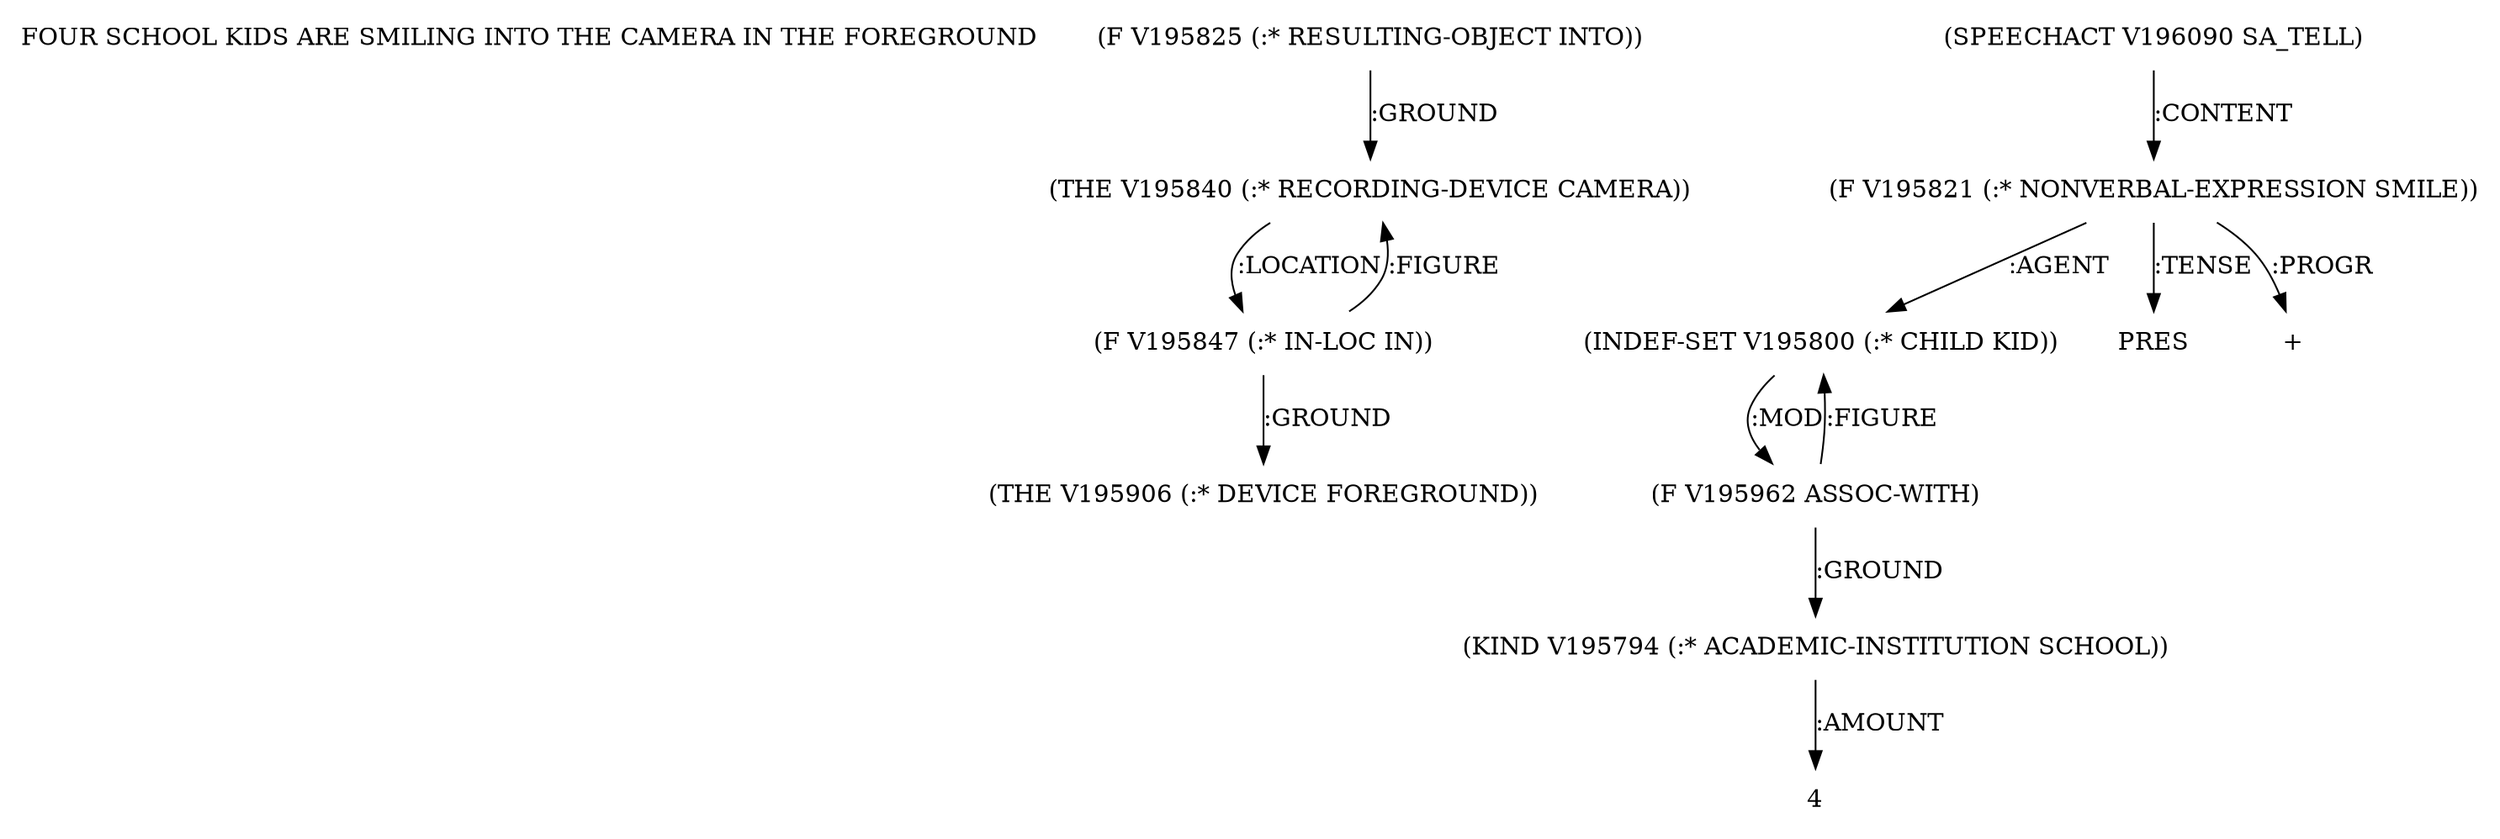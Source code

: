 digraph Terms {
  node [shape=none]
  "FOUR SCHOOL KIDS ARE SMILING INTO THE CAMERA IN THE FOREGROUND"
  "V195825" [label="(F V195825 (:* RESULTING-OBJECT INTO))"]
  "V195825" -> "V195840" [label=":GROUND"]
  "V195840" [label="(THE V195840 (:* RECORDING-DEVICE CAMERA))"]
  "V195840" -> "V195847" [label=":LOCATION"]
  "V195847" [label="(F V195847 (:* IN-LOC IN))"]
  "V195847" -> "V195906" [label=":GROUND"]
  "V195847" -> "V195840" [label=":FIGURE"]
  "V195906" [label="(THE V195906 (:* DEVICE FOREGROUND))"]
  "V196090" [label="(SPEECHACT V196090 SA_TELL)"]
  "V196090" -> "V195821" [label=":CONTENT"]
  "V195821" [label="(F V195821 (:* NONVERBAL-EXPRESSION SMILE))"]
  "V195821" -> "V195800" [label=":AGENT"]
  "V195821" -> "NT197322" [label=":TENSE"]
  "NT197322" [label="PRES"]
  "V195821" -> "NT197323" [label=":PROGR"]
  "NT197323" [label="+"]
  "V195800" [label="(INDEF-SET V195800 (:* CHILD KID))"]
  "V195800" -> "V195962" [label=":MOD"]
  "V195962" [label="(F V195962 ASSOC-WITH)"]
  "V195962" -> "V195800" [label=":FIGURE"]
  "V195962" -> "V195794" [label=":GROUND"]
  "V195794" [label="(KIND V195794 (:* ACADEMIC-INSTITUTION SCHOOL))"]
  "V195794" -> "NT197324" [label=":AMOUNT"]
  "NT197324" [label="4"]
}
